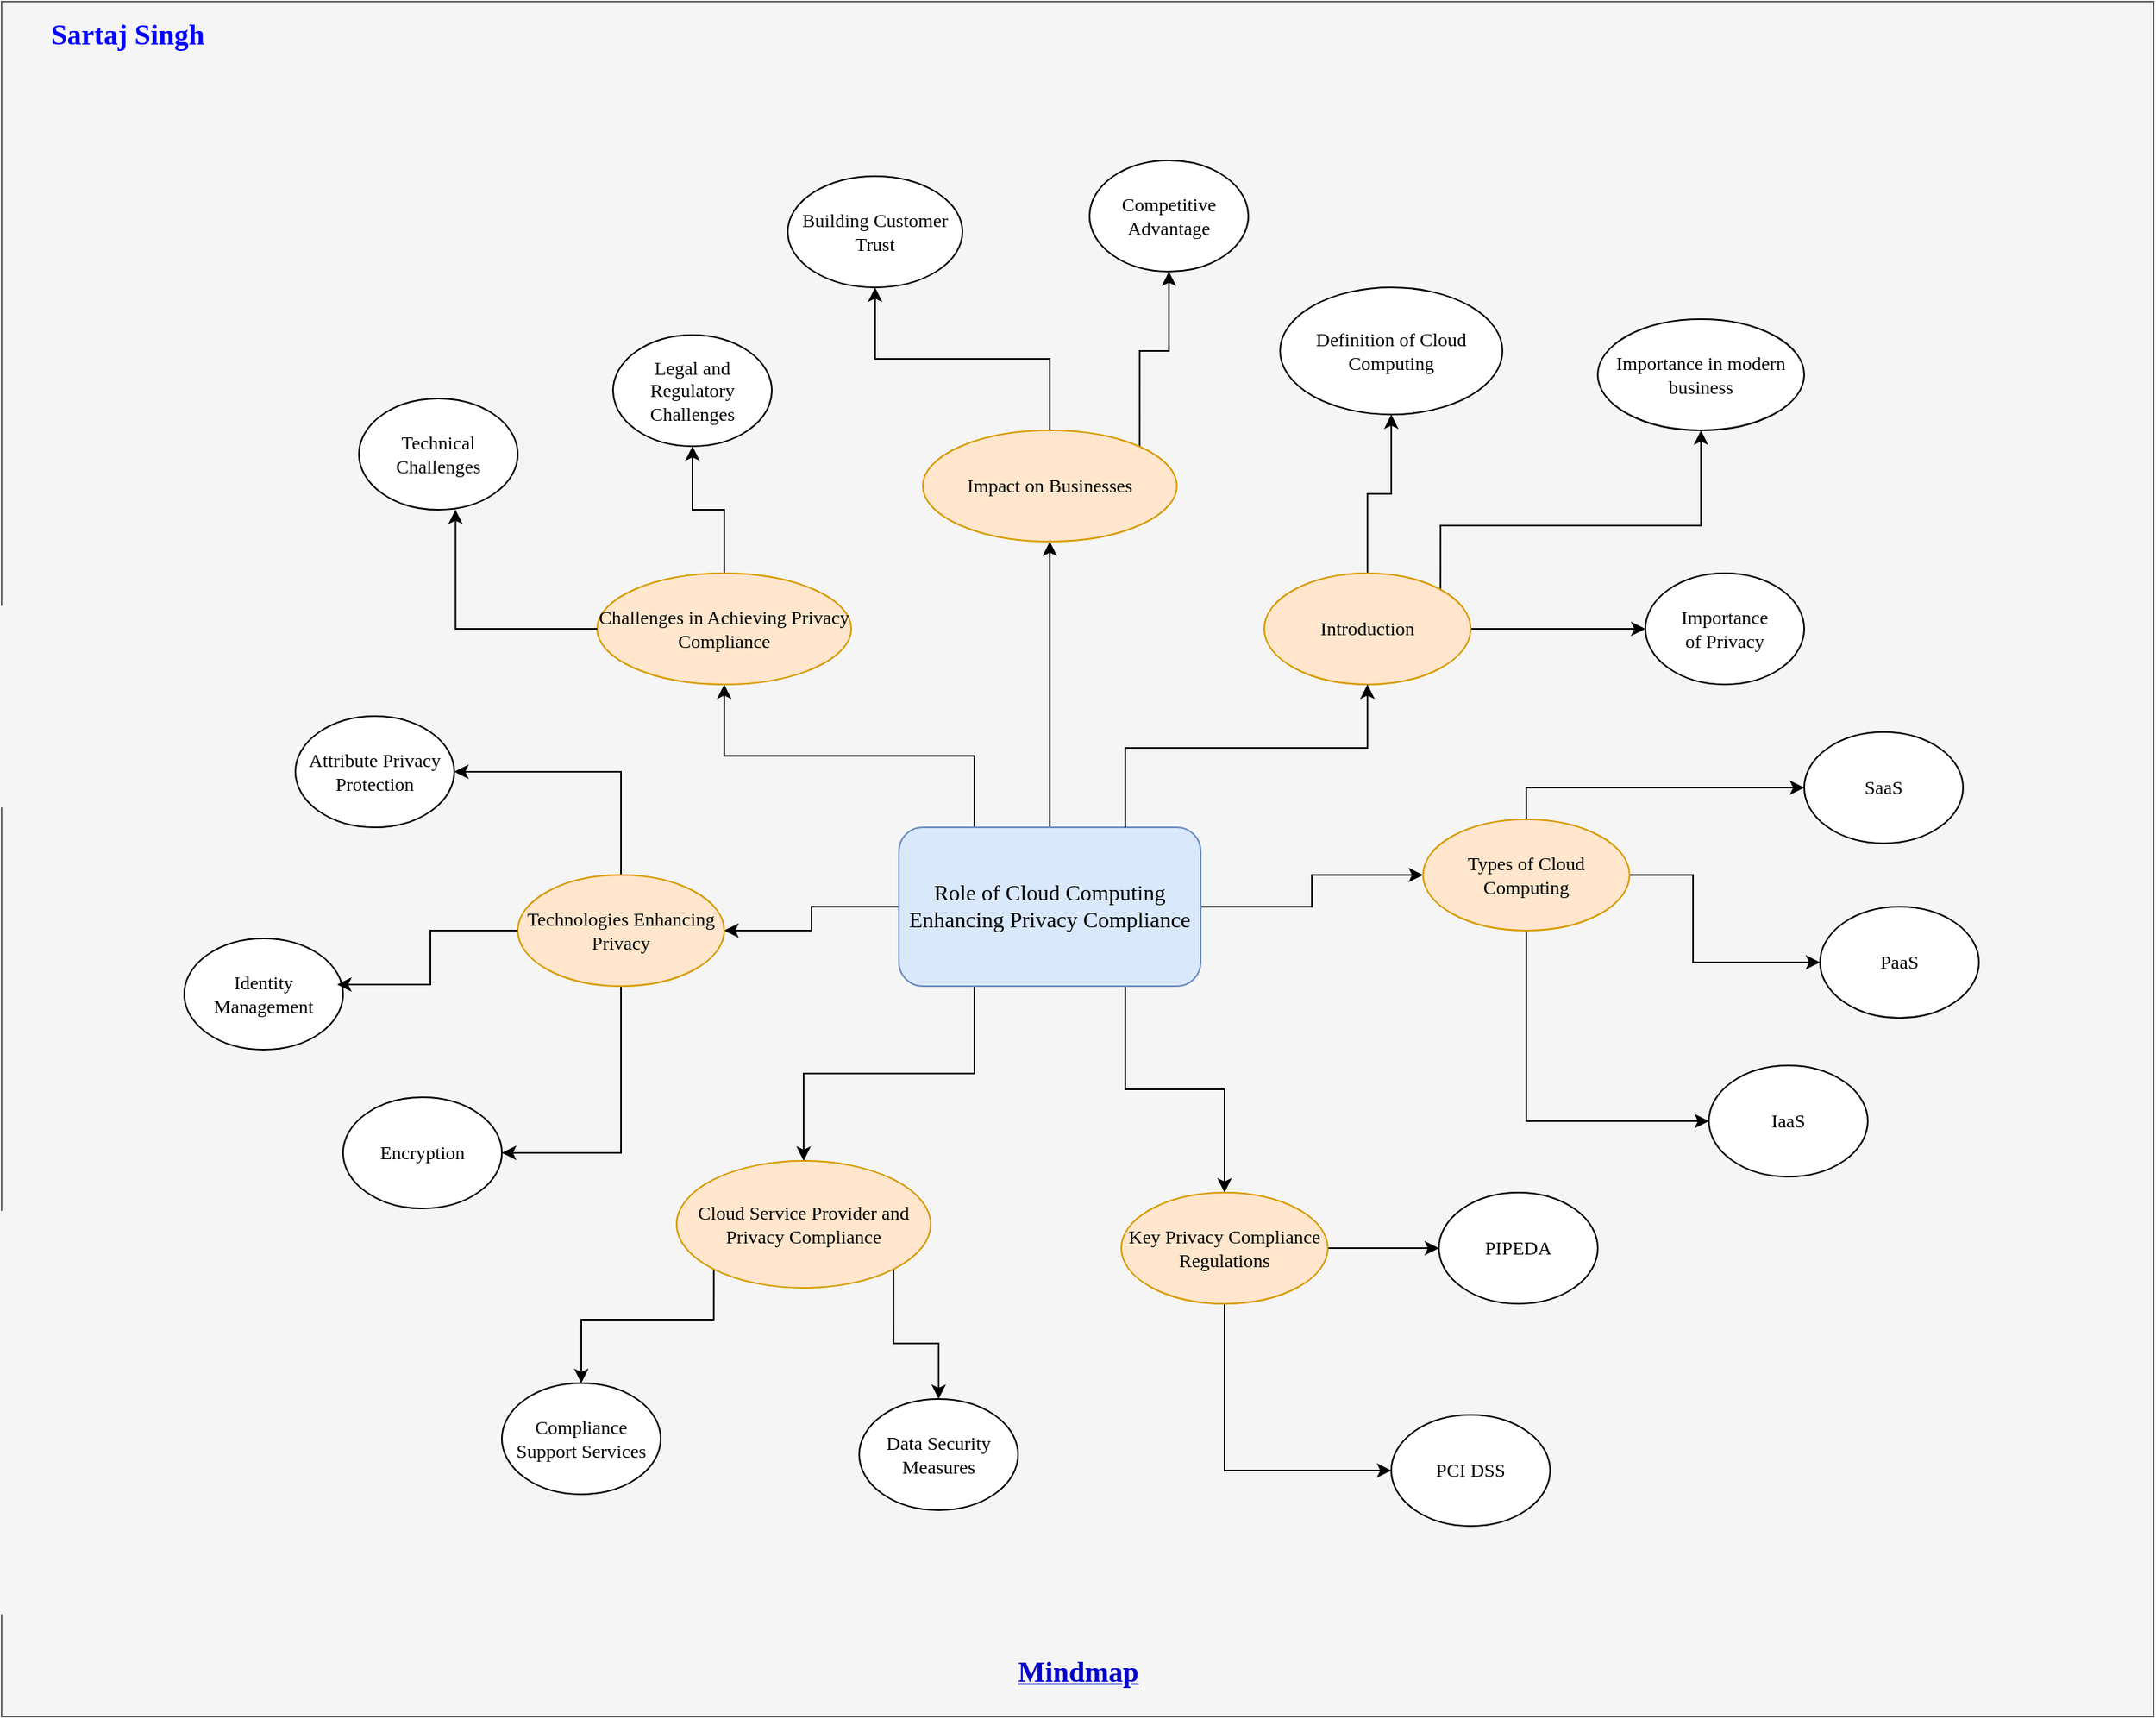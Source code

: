 <mxfile version="24.7.5">
  <diagram name="Page-1" id="ne1yVrpApeGR5NnuMx8B">
    <mxGraphModel dx="-397" dy="-515" grid="1" gridSize="10" guides="1" tooltips="1" connect="1" arrows="1" fold="1" page="1" pageScale="1" pageWidth="100" pageHeight="200" math="0" shadow="0">
      <root>
        <object label="" id="0">
          <mxCell />
        </object>
        <mxCell id="1" parent="0" />
        <mxCell id="ETMJN2ck25rzcetpwq2Y-59" value="" style="rounded=0;whiteSpace=wrap;html=1;fontFamily=Verdana;fillColor=#f5f5f5;strokeColor=#666666;fontColor=#333333;" vertex="1" parent="1">
          <mxGeometry x="1935" y="1880" width="1355" height="1080" as="geometry" />
        </mxCell>
        <mxCell id="ETMJN2ck25rzcetpwq2Y-14" style="edgeStyle=orthogonalEdgeStyle;rounded=0;orthogonalLoop=1;jettySize=auto;html=1;fontFamily=Verdana;" edge="1" parent="1" source="ETMJN2ck25rzcetpwq2Y-1" target="ETMJN2ck25rzcetpwq2Y-10">
          <mxGeometry relative="1" as="geometry" />
        </mxCell>
        <mxCell id="ETMJN2ck25rzcetpwq2Y-34" style="edgeStyle=orthogonalEdgeStyle;rounded=0;orthogonalLoop=1;jettySize=auto;html=1;exitX=0;exitY=0.5;exitDx=0;exitDy=0;fontFamily=Verdana;" edge="1" parent="1" source="ETMJN2ck25rzcetpwq2Y-1" target="ETMJN2ck25rzcetpwq2Y-31">
          <mxGeometry relative="1" as="geometry" />
        </mxCell>
        <mxCell id="ETMJN2ck25rzcetpwq2Y-56" style="edgeStyle=orthogonalEdgeStyle;rounded=0;orthogonalLoop=1;jettySize=auto;html=1;exitX=0.75;exitY=1;exitDx=0;exitDy=0;fontFamily=Verdana;" edge="1" parent="1" source="ETMJN2ck25rzcetpwq2Y-1" target="ETMJN2ck25rzcetpwq2Y-18">
          <mxGeometry relative="1" as="geometry" />
        </mxCell>
        <mxCell id="ETMJN2ck25rzcetpwq2Y-57" style="edgeStyle=orthogonalEdgeStyle;rounded=0;orthogonalLoop=1;jettySize=auto;html=1;exitX=0.25;exitY=1;exitDx=0;exitDy=0;entryX=0.5;entryY=0;entryDx=0;entryDy=0;fontFamily=Verdana;" edge="1" parent="1" source="ETMJN2ck25rzcetpwq2Y-1" target="ETMJN2ck25rzcetpwq2Y-25">
          <mxGeometry relative="1" as="geometry" />
        </mxCell>
        <mxCell id="ETMJN2ck25rzcetpwq2Y-64" style="edgeStyle=orthogonalEdgeStyle;rounded=0;orthogonalLoop=1;jettySize=auto;html=1;exitX=0.25;exitY=0;exitDx=0;exitDy=0;entryX=0.5;entryY=1;entryDx=0;entryDy=0;" edge="1" parent="1" source="ETMJN2ck25rzcetpwq2Y-1" target="ETMJN2ck25rzcetpwq2Y-41">
          <mxGeometry relative="1" as="geometry" />
        </mxCell>
        <mxCell id="ETMJN2ck25rzcetpwq2Y-65" style="edgeStyle=orthogonalEdgeStyle;rounded=0;orthogonalLoop=1;jettySize=auto;html=1;exitX=0.5;exitY=0;exitDx=0;exitDy=0;entryX=0.5;entryY=1;entryDx=0;entryDy=0;" edge="1" parent="1" source="ETMJN2ck25rzcetpwq2Y-1" target="ETMJN2ck25rzcetpwq2Y-63">
          <mxGeometry relative="1" as="geometry" />
        </mxCell>
        <mxCell id="ETMJN2ck25rzcetpwq2Y-1" value="Role of&amp;nbsp;Cloud Computing Enhancing Privacy Compliance" style="rounded=1;whiteSpace=wrap;html=1;fontSize=14;fillColor=#dae8fc;strokeColor=#6c8ebf;fontFamily=Verdana;" vertex="1" parent="1">
          <mxGeometry x="2500" y="2400" width="190" height="100" as="geometry" />
        </mxCell>
        <mxCell id="ETMJN2ck25rzcetpwq2Y-71" style="edgeStyle=orthogonalEdgeStyle;rounded=0;orthogonalLoop=1;jettySize=auto;html=1;exitX=0.5;exitY=0;exitDx=0;exitDy=0;entryX=0.5;entryY=1;entryDx=0;entryDy=0;" edge="1" parent="1" source="ETMJN2ck25rzcetpwq2Y-2" target="ETMJN2ck25rzcetpwq2Y-4">
          <mxGeometry relative="1" as="geometry" />
        </mxCell>
        <mxCell id="ETMJN2ck25rzcetpwq2Y-74" style="edgeStyle=orthogonalEdgeStyle;rounded=0;orthogonalLoop=1;jettySize=auto;html=1;exitX=1;exitY=0;exitDx=0;exitDy=0;entryX=0.5;entryY=1;entryDx=0;entryDy=0;" edge="1" parent="1" source="ETMJN2ck25rzcetpwq2Y-2" target="ETMJN2ck25rzcetpwq2Y-5">
          <mxGeometry relative="1" as="geometry">
            <Array as="points">
              <mxPoint x="2841" y="2210" />
              <mxPoint x="3005" y="2210" />
            </Array>
          </mxGeometry>
        </mxCell>
        <mxCell id="ETMJN2ck25rzcetpwq2Y-75" style="edgeStyle=orthogonalEdgeStyle;rounded=0;orthogonalLoop=1;jettySize=auto;html=1;exitX=1;exitY=0.5;exitDx=0;exitDy=0;" edge="1" parent="1" source="ETMJN2ck25rzcetpwq2Y-2" target="ETMJN2ck25rzcetpwq2Y-8">
          <mxGeometry relative="1" as="geometry" />
        </mxCell>
        <mxCell id="ETMJN2ck25rzcetpwq2Y-2" value="Introduction" style="ellipse;whiteSpace=wrap;html=1;fillColor=#ffe6cc;strokeColor=#d79b00;fontFamily=Verdana;" vertex="1" parent="1">
          <mxGeometry x="2730" y="2240" width="130" height="70" as="geometry" />
        </mxCell>
        <mxCell id="ETMJN2ck25rzcetpwq2Y-4" value="Definition of Cloud Computing" style="ellipse;whiteSpace=wrap;html=1;fontFamily=Verdana;" vertex="1" parent="1">
          <mxGeometry x="2740" y="2060" width="140" height="80" as="geometry" />
        </mxCell>
        <mxCell id="ETMJN2ck25rzcetpwq2Y-5" value="Importance in modern business" style="ellipse;whiteSpace=wrap;html=1;fontFamily=Verdana;" vertex="1" parent="1">
          <mxGeometry x="2940" y="2080" width="130" height="70" as="geometry" />
        </mxCell>
        <mxCell id="ETMJN2ck25rzcetpwq2Y-8" value="Importance of&lt;span style=&quot;background-color: initial;&quot;&gt;&amp;nbsp;Privacy&lt;/span&gt;" style="ellipse;whiteSpace=wrap;html=1;fontFamily=Verdana;" vertex="1" parent="1">
          <mxGeometry x="2970" y="2240" width="100" height="70" as="geometry" />
        </mxCell>
        <mxCell id="ETMJN2ck25rzcetpwq2Y-17" style="edgeStyle=orthogonalEdgeStyle;rounded=0;orthogonalLoop=1;jettySize=auto;html=1;exitX=0.5;exitY=1;exitDx=0;exitDy=0;entryX=0;entryY=0.5;entryDx=0;entryDy=0;fontFamily=Verdana;" edge="1" parent="1" source="ETMJN2ck25rzcetpwq2Y-10" target="ETMJN2ck25rzcetpwq2Y-13">
          <mxGeometry relative="1" as="geometry" />
        </mxCell>
        <mxCell id="ETMJN2ck25rzcetpwq2Y-76" style="edgeStyle=orthogonalEdgeStyle;rounded=0;orthogonalLoop=1;jettySize=auto;html=1;exitX=0.5;exitY=0;exitDx=0;exitDy=0;" edge="1" parent="1" source="ETMJN2ck25rzcetpwq2Y-10" target="ETMJN2ck25rzcetpwq2Y-11">
          <mxGeometry relative="1" as="geometry" />
        </mxCell>
        <mxCell id="ETMJN2ck25rzcetpwq2Y-77" style="edgeStyle=orthogonalEdgeStyle;rounded=0;orthogonalLoop=1;jettySize=auto;html=1;exitX=1;exitY=0.5;exitDx=0;exitDy=0;entryX=0;entryY=0.5;entryDx=0;entryDy=0;" edge="1" parent="1" source="ETMJN2ck25rzcetpwq2Y-10" target="ETMJN2ck25rzcetpwq2Y-12">
          <mxGeometry relative="1" as="geometry">
            <Array as="points">
              <mxPoint x="3000" y="2430" />
              <mxPoint x="3000" y="2485" />
            </Array>
          </mxGeometry>
        </mxCell>
        <mxCell id="ETMJN2ck25rzcetpwq2Y-10" value="Types of Cloud Computing" style="ellipse;whiteSpace=wrap;html=1;fillColor=#ffe6cc;strokeColor=#d79b00;fontFamily=Verdana;" vertex="1" parent="1">
          <mxGeometry x="2830" y="2395" width="130" height="70" as="geometry" />
        </mxCell>
        <mxCell id="ETMJN2ck25rzcetpwq2Y-11" value="SaaS" style="ellipse;whiteSpace=wrap;html=1;fontFamily=Verdana;" vertex="1" parent="1">
          <mxGeometry x="3070" y="2340" width="100" height="70" as="geometry" />
        </mxCell>
        <mxCell id="ETMJN2ck25rzcetpwq2Y-12" value="PaaS" style="ellipse;whiteSpace=wrap;html=1;fontFamily=Verdana;" vertex="1" parent="1">
          <mxGeometry x="3080" y="2450" width="100" height="70" as="geometry" />
        </mxCell>
        <mxCell id="ETMJN2ck25rzcetpwq2Y-13" value="IaaS" style="ellipse;whiteSpace=wrap;html=1;fontFamily=Verdana;" vertex="1" parent="1">
          <mxGeometry x="3010" y="2550" width="100" height="70" as="geometry" />
        </mxCell>
        <mxCell id="ETMJN2ck25rzcetpwq2Y-49" style="edgeStyle=orthogonalEdgeStyle;rounded=0;orthogonalLoop=1;jettySize=auto;html=1;exitX=0.5;exitY=1;exitDx=0;exitDy=0;entryX=0;entryY=0.5;entryDx=0;entryDy=0;fontFamily=Verdana;" edge="1" parent="1" source="ETMJN2ck25rzcetpwq2Y-18" target="ETMJN2ck25rzcetpwq2Y-22">
          <mxGeometry relative="1" as="geometry" />
        </mxCell>
        <mxCell id="ETMJN2ck25rzcetpwq2Y-58" style="edgeStyle=orthogonalEdgeStyle;rounded=0;orthogonalLoop=1;jettySize=auto;html=1;exitX=1;exitY=0.5;exitDx=0;exitDy=0;entryX=0;entryY=0.5;entryDx=0;entryDy=0;fontFamily=Verdana;" edge="1" parent="1" source="ETMJN2ck25rzcetpwq2Y-18" target="ETMJN2ck25rzcetpwq2Y-21">
          <mxGeometry relative="1" as="geometry" />
        </mxCell>
        <mxCell id="ETMJN2ck25rzcetpwq2Y-18" value="Key Privacy Compliance Regulations" style="ellipse;whiteSpace=wrap;html=1;fillColor=#ffe6cc;strokeColor=#d79b00;fontFamily=Verdana;" vertex="1" parent="1">
          <mxGeometry x="2640" y="2630" width="130" height="70" as="geometry" />
        </mxCell>
        <mxCell id="ETMJN2ck25rzcetpwq2Y-21" value="PIPEDA" style="ellipse;whiteSpace=wrap;html=1;fontFamily=Verdana;" vertex="1" parent="1">
          <mxGeometry x="2840" y="2630" width="100" height="70" as="geometry" />
        </mxCell>
        <mxCell id="ETMJN2ck25rzcetpwq2Y-22" value="PCI DSS" style="ellipse;whiteSpace=wrap;html=1;fontFamily=Verdana;" vertex="1" parent="1">
          <mxGeometry x="2810" y="2770" width="100" height="70" as="geometry" />
        </mxCell>
        <mxCell id="ETMJN2ck25rzcetpwq2Y-50" style="edgeStyle=orthogonalEdgeStyle;rounded=0;orthogonalLoop=1;jettySize=auto;html=1;exitX=1;exitY=1;exitDx=0;exitDy=0;entryX=0.5;entryY=0;entryDx=0;entryDy=0;fontFamily=Verdana;" edge="1" parent="1" source="ETMJN2ck25rzcetpwq2Y-25" target="ETMJN2ck25rzcetpwq2Y-27">
          <mxGeometry relative="1" as="geometry" />
        </mxCell>
        <mxCell id="ETMJN2ck25rzcetpwq2Y-52" style="edgeStyle=orthogonalEdgeStyle;rounded=0;orthogonalLoop=1;jettySize=auto;html=1;exitX=0;exitY=1;exitDx=0;exitDy=0;entryX=0.5;entryY=0;entryDx=0;entryDy=0;fontFamily=Verdana;" edge="1" parent="1" source="ETMJN2ck25rzcetpwq2Y-25" target="ETMJN2ck25rzcetpwq2Y-28">
          <mxGeometry relative="1" as="geometry">
            <Array as="points">
              <mxPoint x="2383" y="2710" />
              <mxPoint x="2300" y="2710" />
            </Array>
          </mxGeometry>
        </mxCell>
        <mxCell id="ETMJN2ck25rzcetpwq2Y-25" value="Cloud Service Provider and Privacy Compliance" style="ellipse;whiteSpace=wrap;html=1;fillColor=#ffe6cc;strokeColor=#d79b00;fontFamily=Verdana;" vertex="1" parent="1">
          <mxGeometry x="2360" y="2610" width="160" height="80" as="geometry" />
        </mxCell>
        <mxCell id="ETMJN2ck25rzcetpwq2Y-27" value="Data Security Measures" style="ellipse;whiteSpace=wrap;html=1;fontFamily=Verdana;" vertex="1" parent="1">
          <mxGeometry x="2475" y="2760" width="100" height="70" as="geometry" />
        </mxCell>
        <mxCell id="ETMJN2ck25rzcetpwq2Y-28" value="Compliance Support Services" style="ellipse;whiteSpace=wrap;html=1;fontFamily=Verdana;" vertex="1" parent="1">
          <mxGeometry x="2250" y="2750" width="100" height="70" as="geometry" />
        </mxCell>
        <mxCell id="ETMJN2ck25rzcetpwq2Y-38" style="edgeStyle=orthogonalEdgeStyle;rounded=0;orthogonalLoop=1;jettySize=auto;html=1;exitX=0.5;exitY=0;exitDx=0;exitDy=0;entryX=1;entryY=0.5;entryDx=0;entryDy=0;fontFamily=Verdana;" edge="1" parent="1" source="ETMJN2ck25rzcetpwq2Y-31" target="ETMJN2ck25rzcetpwq2Y-36">
          <mxGeometry relative="1" as="geometry" />
        </mxCell>
        <mxCell id="ETMJN2ck25rzcetpwq2Y-40" style="edgeStyle=orthogonalEdgeStyle;rounded=0;orthogonalLoop=1;jettySize=auto;html=1;exitX=0.5;exitY=1;exitDx=0;exitDy=0;entryX=1;entryY=0.5;entryDx=0;entryDy=0;fontFamily=Verdana;" edge="1" parent="1" source="ETMJN2ck25rzcetpwq2Y-31" target="ETMJN2ck25rzcetpwq2Y-35">
          <mxGeometry relative="1" as="geometry" />
        </mxCell>
        <mxCell id="ETMJN2ck25rzcetpwq2Y-31" value="Technologies Enhancing Privacy" style="ellipse;whiteSpace=wrap;html=1;fillColor=#ffe6cc;strokeColor=#d79b00;fontFamily=Verdana;" vertex="1" parent="1">
          <mxGeometry x="2260" y="2430" width="130" height="70" as="geometry" />
        </mxCell>
        <mxCell id="ETMJN2ck25rzcetpwq2Y-35" value="Encryption" style="ellipse;whiteSpace=wrap;html=1;fontFamily=Verdana;" vertex="1" parent="1">
          <mxGeometry x="2150" y="2570" width="100" height="70" as="geometry" />
        </mxCell>
        <mxCell id="ETMJN2ck25rzcetpwq2Y-36" value="Attribute Privacy Protection" style="ellipse;whiteSpace=wrap;html=1;fontFamily=Verdana;" vertex="1" parent="1">
          <mxGeometry x="2120" y="2330" width="100" height="70" as="geometry" />
        </mxCell>
        <mxCell id="ETMJN2ck25rzcetpwq2Y-37" value="Identity Management" style="ellipse;whiteSpace=wrap;html=1;fontFamily=Verdana;" vertex="1" parent="1">
          <mxGeometry x="2050" y="2470" width="100" height="70" as="geometry" />
        </mxCell>
        <mxCell id="ETMJN2ck25rzcetpwq2Y-39" style="edgeStyle=orthogonalEdgeStyle;rounded=0;orthogonalLoop=1;jettySize=auto;html=1;exitX=0;exitY=0.5;exitDx=0;exitDy=0;entryX=0.963;entryY=0.414;entryDx=0;entryDy=0;entryPerimeter=0;fontFamily=Verdana;" edge="1" parent="1" source="ETMJN2ck25rzcetpwq2Y-31" target="ETMJN2ck25rzcetpwq2Y-37">
          <mxGeometry relative="1" as="geometry" />
        </mxCell>
        <mxCell id="ETMJN2ck25rzcetpwq2Y-46" style="edgeStyle=orthogonalEdgeStyle;rounded=0;orthogonalLoop=1;jettySize=auto;html=1;exitX=0.5;exitY=0;exitDx=0;exitDy=0;entryX=0.5;entryY=1;entryDx=0;entryDy=0;fontFamily=Verdana;" edge="1" parent="1" source="ETMJN2ck25rzcetpwq2Y-41" target="ETMJN2ck25rzcetpwq2Y-42">
          <mxGeometry relative="1" as="geometry" />
        </mxCell>
        <mxCell id="ETMJN2ck25rzcetpwq2Y-41" value="Challenges in Achieving Privacy Compliance" style="ellipse;whiteSpace=wrap;html=1;fillColor=#ffe6cc;strokeColor=#d79b00;fontFamily=Verdana;" vertex="1" parent="1">
          <mxGeometry x="2310" y="2240" width="160" height="70" as="geometry" />
        </mxCell>
        <mxCell id="ETMJN2ck25rzcetpwq2Y-42" value="Legal and Regulatory Challenges" style="ellipse;whiteSpace=wrap;html=1;fontFamily=Verdana;" vertex="1" parent="1">
          <mxGeometry x="2320" y="2090" width="100" height="70" as="geometry" />
        </mxCell>
        <mxCell id="ETMJN2ck25rzcetpwq2Y-43" value="Technical Challenges" style="ellipse;whiteSpace=wrap;html=1;fontFamily=Verdana;" vertex="1" parent="1">
          <mxGeometry x="2160" y="2130" width="100" height="70" as="geometry" />
        </mxCell>
        <mxCell id="ETMJN2ck25rzcetpwq2Y-45" style="edgeStyle=orthogonalEdgeStyle;rounded=0;orthogonalLoop=1;jettySize=auto;html=1;exitX=0;exitY=0.5;exitDx=0;exitDy=0;entryX=0.608;entryY=0.999;entryDx=0;entryDy=0;entryPerimeter=0;fontFamily=Verdana;" edge="1" parent="1" source="ETMJN2ck25rzcetpwq2Y-41" target="ETMJN2ck25rzcetpwq2Y-43">
          <mxGeometry relative="1" as="geometry" />
        </mxCell>
        <mxCell id="ETMJN2ck25rzcetpwq2Y-55" style="edgeStyle=orthogonalEdgeStyle;rounded=0;orthogonalLoop=1;jettySize=auto;html=1;exitX=0.75;exitY=0;exitDx=0;exitDy=0;entryX=0.5;entryY=1;entryDx=0;entryDy=0;fontFamily=Verdana;" edge="1" parent="1" source="ETMJN2ck25rzcetpwq2Y-1" target="ETMJN2ck25rzcetpwq2Y-2">
          <mxGeometry relative="1" as="geometry">
            <Array as="points">
              <mxPoint x="2643" y="2350" />
              <mxPoint x="2795" y="2350" />
            </Array>
          </mxGeometry>
        </mxCell>
        <mxCell id="ETMJN2ck25rzcetpwq2Y-60" value="Mindm&lt;span style=&quot;background-color: initial;&quot;&gt;ap&lt;/span&gt;" style="text;html=1;align=center;verticalAlign=middle;whiteSpace=wrap;rounded=0;fontSize=18;fontStyle=5;fontFamily=Verdana;fontColor=#0000CC;" vertex="1" parent="1">
          <mxGeometry x="2582.5" y="2917" width="60" height="30" as="geometry" />
        </mxCell>
        <mxCell id="ETMJN2ck25rzcetpwq2Y-62" value="Sartaj Singh" style="text;html=1;align=center;verticalAlign=middle;whiteSpace=wrap;rounded=0;fontSize=18;fontStyle=1;fontFamily=Verdana;fontColor=#0000FF;" vertex="1" parent="1">
          <mxGeometry x="1944" y="1886" width="141" height="30" as="geometry" />
        </mxCell>
        <mxCell id="ETMJN2ck25rzcetpwq2Y-68" style="edgeStyle=orthogonalEdgeStyle;rounded=0;orthogonalLoop=1;jettySize=auto;html=1;exitX=0.5;exitY=0;exitDx=0;exitDy=0;entryX=0.5;entryY=1;entryDx=0;entryDy=0;" edge="1" parent="1" source="ETMJN2ck25rzcetpwq2Y-63" target="ETMJN2ck25rzcetpwq2Y-66">
          <mxGeometry relative="1" as="geometry" />
        </mxCell>
        <mxCell id="ETMJN2ck25rzcetpwq2Y-73" style="edgeStyle=orthogonalEdgeStyle;rounded=0;orthogonalLoop=1;jettySize=auto;html=1;exitX=1;exitY=0;exitDx=0;exitDy=0;entryX=0.5;entryY=1;entryDx=0;entryDy=0;" edge="1" parent="1" source="ETMJN2ck25rzcetpwq2Y-63" target="ETMJN2ck25rzcetpwq2Y-67">
          <mxGeometry relative="1" as="geometry" />
        </mxCell>
        <mxCell id="ETMJN2ck25rzcetpwq2Y-63" value="Impact on Businesses" style="ellipse;whiteSpace=wrap;html=1;fillColor=#ffe6cc;strokeColor=#d79b00;fontFamily=Verdana;" vertex="1" parent="1">
          <mxGeometry x="2515" y="2150" width="160" height="70" as="geometry" />
        </mxCell>
        <mxCell id="ETMJN2ck25rzcetpwq2Y-66" value="Building Customer Trust" style="ellipse;whiteSpace=wrap;html=1;fontFamily=Verdana;" vertex="1" parent="1">
          <mxGeometry x="2430" y="1990" width="110" height="70" as="geometry" />
        </mxCell>
        <mxCell id="ETMJN2ck25rzcetpwq2Y-67" value="Competitive Advantage" style="ellipse;whiteSpace=wrap;html=1;fontFamily=Verdana;" vertex="1" parent="1">
          <mxGeometry x="2620" y="1980" width="100" height="70" as="geometry" />
        </mxCell>
      </root>
    </mxGraphModel>
  </diagram>
</mxfile>
